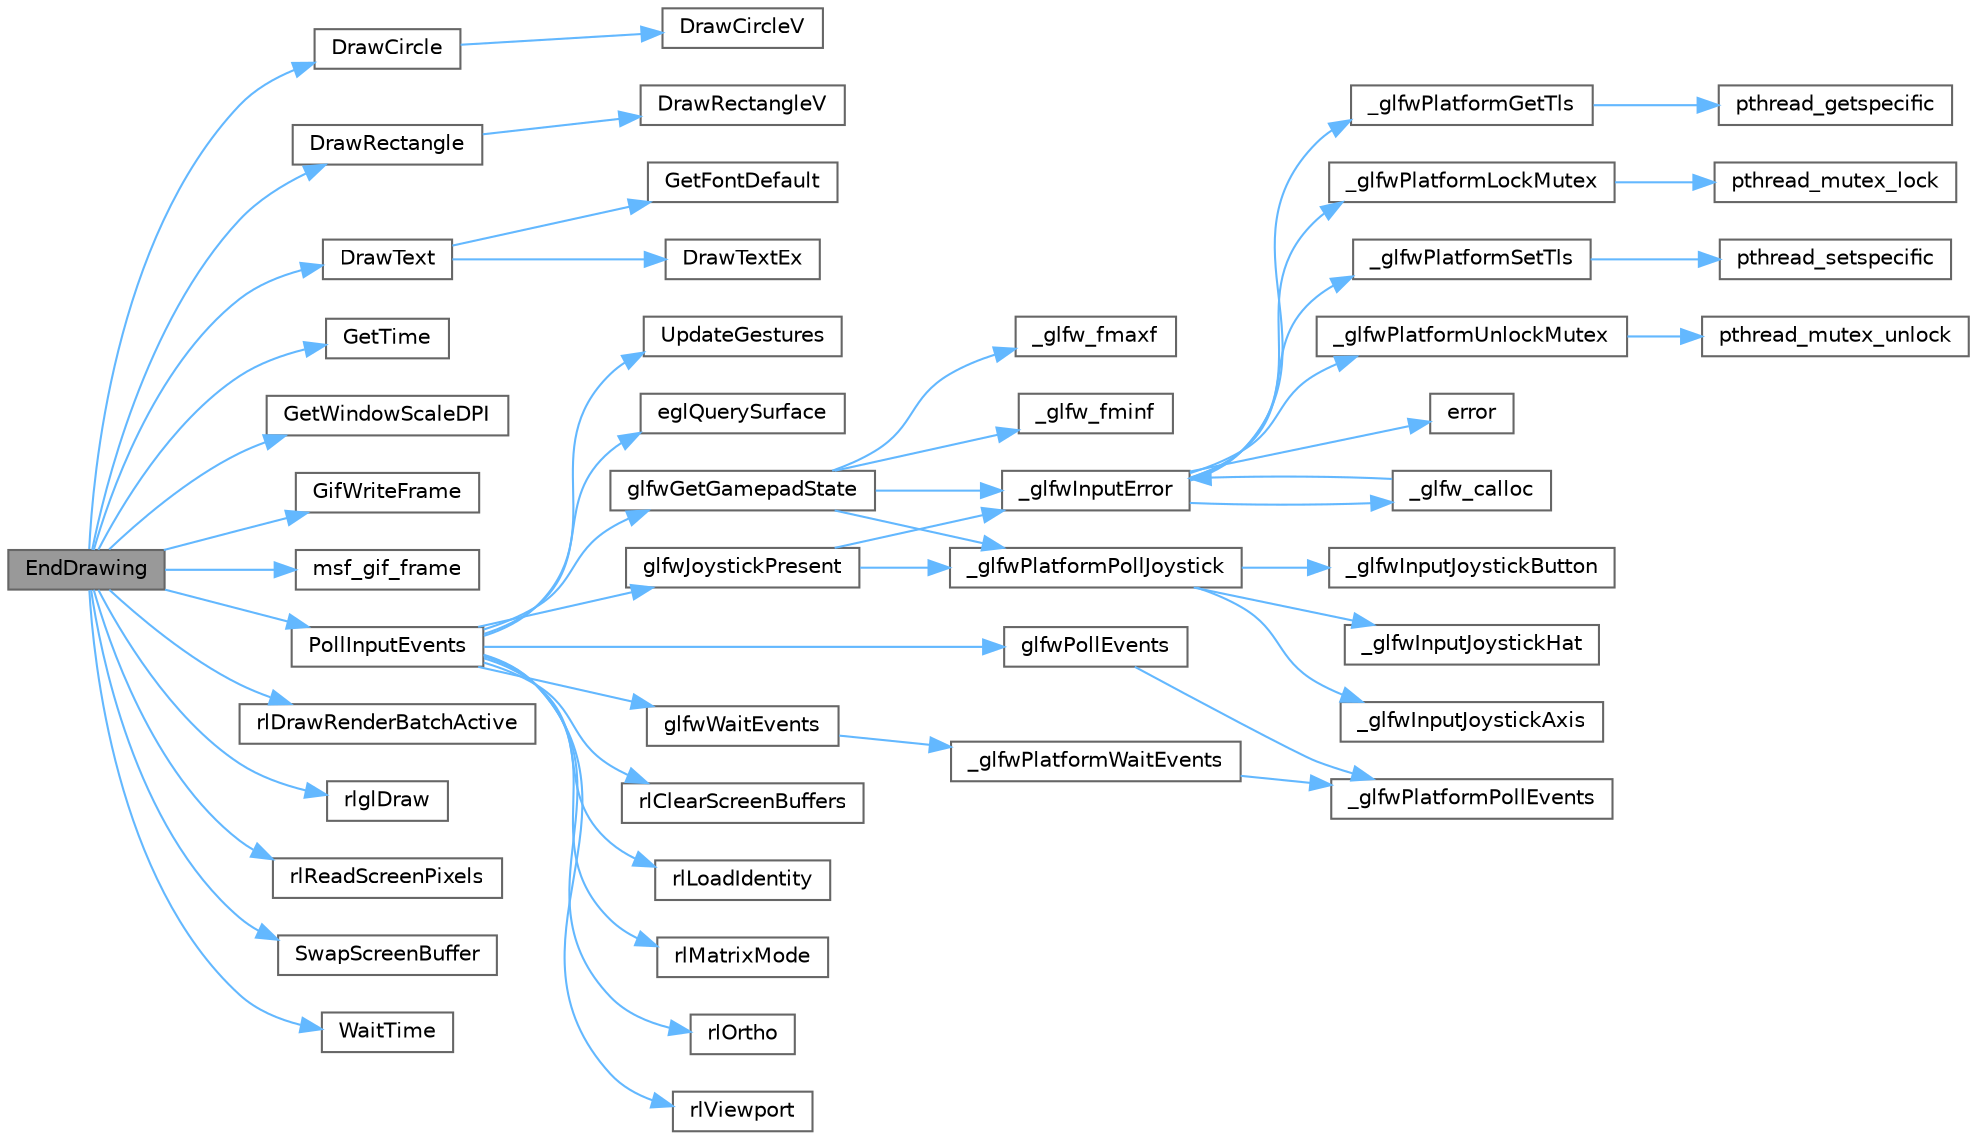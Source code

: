 digraph "EndDrawing"
{
 // LATEX_PDF_SIZE
  bgcolor="transparent";
  edge [fontname=Helvetica,fontsize=10,labelfontname=Helvetica,labelfontsize=10];
  node [fontname=Helvetica,fontsize=10,shape=box,height=0.2,width=0.4];
  rankdir="LR";
  Node1 [id="Node000001",label="EndDrawing",height=0.2,width=0.4,color="gray40", fillcolor="grey60", style="filled", fontcolor="black",tooltip=" "];
  Node1 -> Node2 [id="edge103_Node000001_Node000002",color="steelblue1",style="solid",tooltip=" "];
  Node2 [id="Node000002",label="DrawCircle",height=0.2,width=0.4,color="grey40", fillcolor="white", style="filled",URL="$_old_2_classes_2lib_2rshapes_8c.html#af4dcd1820e832649a9154db404a794b7",tooltip=" "];
  Node2 -> Node3 [id="edge104_Node000002_Node000003",color="steelblue1",style="solid",tooltip=" "];
  Node3 [id="Node000003",label="DrawCircleV",height=0.2,width=0.4,color="grey40", fillcolor="white", style="filled",URL="$_classes_2lib_2raylib_2src_2shapes_8c.html#a4dae15c3b2813f03d2e61534f9c4507d",tooltip=" "];
  Node1 -> Node4 [id="edge105_Node000001_Node000004",color="steelblue1",style="solid",tooltip=" "];
  Node4 [id="Node000004",label="DrawRectangle",height=0.2,width=0.4,color="grey40", fillcolor="white", style="filled",URL="$_old_2_classes_2lib_2rshapes_8c.html#ab15c4e24ebb9c6f01109bf3d96c26848",tooltip=" "];
  Node4 -> Node5 [id="edge106_Node000004_Node000005",color="steelblue1",style="solid",tooltip=" "];
  Node5 [id="Node000005",label="DrawRectangleV",height=0.2,width=0.4,color="grey40", fillcolor="white", style="filled",URL="$_classes_2lib_2raylib_2src_2shapes_8c.html#ae9beffeac80a9e7a75b5c41c4ac65116",tooltip=" "];
  Node1 -> Node6 [id="edge107_Node000001_Node000006",color="steelblue1",style="solid",tooltip=" "];
  Node6 [id="Node000006",label="DrawText",height=0.2,width=0.4,color="grey40", fillcolor="white", style="filled",URL="$_old_2_classes_2lib_2rtext_8c.html#ab75e0f9fe436edf4a3aa5abed4df28ca",tooltip=" "];
  Node6 -> Node7 [id="edge108_Node000006_Node000007",color="steelblue1",style="solid",tooltip=" "];
  Node7 [id="Node000007",label="DrawTextEx",height=0.2,width=0.4,color="grey40", fillcolor="white", style="filled",URL="$_classes_2lib_2raylib_2src_2text_8c.html#afa48e7e0974c35abf9b50f04e62ed9e7",tooltip=" "];
  Node6 -> Node8 [id="edge109_Node000006_Node000008",color="steelblue1",style="solid",tooltip=" "];
  Node8 [id="Node000008",label="GetFontDefault",height=0.2,width=0.4,color="grey40", fillcolor="white", style="filled",URL="$_classes_2lib_2raylib_2src_2text_8c.html#ab0c27a81dd37c596295654a82e201137",tooltip=" "];
  Node1 -> Node9 [id="edge110_Node000001_Node000009",color="steelblue1",style="solid",tooltip=" "];
  Node9 [id="Node000009",label="GetTime",height=0.2,width=0.4,color="grey40", fillcolor="white", style="filled",URL="$_classes_2lib_2raylib_2src_2core_8c.html#a8897d458855e87c5b948dc2cbc7eb5e3",tooltip=" "];
  Node1 -> Node10 [id="edge111_Node000001_Node000010",color="steelblue1",style="solid",tooltip=" "];
  Node10 [id="Node000010",label="GetWindowScaleDPI",height=0.2,width=0.4,color="grey40", fillcolor="white", style="filled",URL="$_classes_2lib_2rcore_8c.html#a867f18e8b2f1a39ad7ec3dc5ff189271",tooltip=" "];
  Node1 -> Node11 [id="edge112_Node000001_Node000011",color="steelblue1",style="solid",tooltip=" "];
  Node11 [id="Node000011",label="GifWriteFrame",height=0.2,width=0.4,color="grey40", fillcolor="white", style="filled",URL="$_classes_2lib_2raylib_2src_2external_2rgif_8h.html#a1adc40041fb88ebc70770e74981d5e83",tooltip=" "];
  Node1 -> Node12 [id="edge113_Node000001_Node000012",color="steelblue1",style="solid",tooltip=" "];
  Node12 [id="Node000012",label="msf_gif_frame",height=0.2,width=0.4,color="grey40", fillcolor="white", style="filled",URL="$_classes_2lib_2external_2msf__gif_8h.html#a2ae6cae42e2b5064f29759df597795c9",tooltip=" "];
  Node1 -> Node13 [id="edge114_Node000001_Node000013",color="steelblue1",style="solid",tooltip=" "];
  Node13 [id="Node000013",label="PollInputEvents",height=0.2,width=0.4,color="grey40", fillcolor="white", style="filled",URL="$_old_2_classes_2lib_2rcore_8c.html#a923bcfbbabc5d19b91ba9561ea76452f",tooltip=" "];
  Node13 -> Node14 [id="edge115_Node000013_Node000014",color="steelblue1",style="solid",tooltip=" "];
  Node14 [id="Node000014",label="eglQuerySurface",height=0.2,width=0.4,color="grey40", fillcolor="white", style="filled",URL="$_classes_2lib_2raylib_2src_2external_2_a_n_g_l_e_2_e_g_l_2egl_8h.html#a617df96bca6db366b9d8d6c55ac2b85d",tooltip=" "];
  Node13 -> Node15 [id="edge116_Node000013_Node000015",color="steelblue1",style="solid",tooltip=" "];
  Node15 [id="Node000015",label="glfwGetGamepadState",height=0.2,width=0.4,color="grey40", fillcolor="white", style="filled",URL="$group__input.html#ga6e138d3b0761546f5a12546f367501d6",tooltip="Retrieves the state of the specified joystick remapped as a gamepad."];
  Node15 -> Node16 [id="edge117_Node000015_Node000016",color="steelblue1",style="solid",tooltip=" "];
  Node16 [id="Node000016",label="_glfw_fmaxf",height=0.2,width=0.4,color="grey40", fillcolor="white", style="filled",URL="$_classes_2lib_2external_2glfw_2src_2init_8c.html#a159e9723ec02405ea951cea91b1cff30",tooltip=" "];
  Node15 -> Node17 [id="edge118_Node000015_Node000017",color="steelblue1",style="solid",tooltip=" "];
  Node17 [id="Node000017",label="_glfw_fminf",height=0.2,width=0.4,color="grey40", fillcolor="white", style="filled",URL="$_classes_2lib_2external_2glfw_2src_2init_8c.html#af27e3c452fbb2a7133339f77b72fcf37",tooltip=" "];
  Node15 -> Node18 [id="edge119_Node000015_Node000018",color="steelblue1",style="solid",tooltip=" "];
  Node18 [id="Node000018",label="_glfwInputError",height=0.2,width=0.4,color="grey40", fillcolor="white", style="filled",URL="$_classes_2lib_2external_2glfw_2src_2init_8c.html#a3287b282ec57a4a89127ae51f49f10f5",tooltip=" "];
  Node18 -> Node19 [id="edge120_Node000018_Node000019",color="steelblue1",style="solid",tooltip=" "];
  Node19 [id="Node000019",label="_glfw_calloc",height=0.2,width=0.4,color="grey40", fillcolor="white", style="filled",URL="$_classes_2lib_2external_2glfw_2src_2init_8c.html#a88a6e01ef5c1245a6d2a5e62b02e5678",tooltip=" "];
  Node19 -> Node18 [id="edge121_Node000019_Node000018",color="steelblue1",style="solid",tooltip=" "];
  Node18 -> Node20 [id="edge122_Node000018_Node000020",color="steelblue1",style="solid",tooltip=" "];
  Node20 [id="Node000020",label="_glfwPlatformGetTls",height=0.2,width=0.4,color="grey40", fillcolor="white", style="filled",URL="$_old_2_classes_2lib_2raylib_2src_2external_2glfw_2src_2win32__thread_8c.html#a7d2f6e8ecd2e06f2e86d9446d642bd00",tooltip=" "];
  Node20 -> Node21 [id="edge123_Node000020_Node000021",color="steelblue1",style="solid",tooltip=" "];
  Node21 [id="Node000021",label="pthread_getspecific",height=0.2,width=0.4,color="grey40", fillcolor="white", style="filled",URL="$_classes_2lib_2pthread_8h.html#a118837985ccd3a829c518928ec32c1ac",tooltip=" "];
  Node18 -> Node22 [id="edge124_Node000018_Node000022",color="steelblue1",style="solid",tooltip=" "];
  Node22 [id="Node000022",label="_glfwPlatformLockMutex",height=0.2,width=0.4,color="grey40", fillcolor="white", style="filled",URL="$_old_2_classes_2lib_2raylib_2src_2external_2glfw_2src_2win32__thread_8c.html#a2677e4d211fbe9b2dc96d16e91c98930",tooltip=" "];
  Node22 -> Node23 [id="edge125_Node000022_Node000023",color="steelblue1",style="solid",tooltip=" "];
  Node23 [id="Node000023",label="pthread_mutex_lock",height=0.2,width=0.4,color="grey40", fillcolor="white", style="filled",URL="$_classes_2lib_2pthread_8h.html#a4ca880f3d1afbb33cea07c60934cc49a",tooltip=" "];
  Node18 -> Node24 [id="edge126_Node000018_Node000024",color="steelblue1",style="solid",tooltip=" "];
  Node24 [id="Node000024",label="_glfwPlatformSetTls",height=0.2,width=0.4,color="grey40", fillcolor="white", style="filled",URL="$_old_2_classes_2lib_2raylib_2src_2external_2glfw_2src_2win32__thread_8c.html#a302f48b6d4dba6b3579449d8a43cfae7",tooltip=" "];
  Node24 -> Node25 [id="edge127_Node000024_Node000025",color="steelblue1",style="solid",tooltip=" "];
  Node25 [id="Node000025",label="pthread_setspecific",height=0.2,width=0.4,color="grey40", fillcolor="white", style="filled",URL="$_classes_2lib_2pthread_8h.html#a828266e605ec695f7a5b3096b486e70e",tooltip=" "];
  Node18 -> Node26 [id="edge128_Node000018_Node000026",color="steelblue1",style="solid",tooltip=" "];
  Node26 [id="Node000026",label="_glfwPlatformUnlockMutex",height=0.2,width=0.4,color="grey40", fillcolor="white", style="filled",URL="$_old_2_classes_2lib_2raylib_2src_2external_2glfw_2src_2win32__thread_8c.html#a8b7744446237b1c292ba8a0b9d5e7f90",tooltip=" "];
  Node26 -> Node27 [id="edge129_Node000026_Node000027",color="steelblue1",style="solid",tooltip=" "];
  Node27 [id="Node000027",label="pthread_mutex_unlock",height=0.2,width=0.4,color="grey40", fillcolor="white", style="filled",URL="$_classes_2lib_2pthread_8h.html#a7e057138b5fb17da713695ebb25732e1",tooltip=" "];
  Node18 -> Node28 [id="edge130_Node000018_Node000028",color="steelblue1",style="solid",tooltip=" "];
  Node28 [id="Node000028",label="error",height=0.2,width=0.4,color="grey40", fillcolor="white", style="filled",URL="$_classes_2lib_2glm_2test_2core_2core__func__integer__bit__count_8cpp.html#ab34dedbf30a51859090cbab92fa60edb",tooltip=" "];
  Node15 -> Node29 [id="edge131_Node000015_Node000029",color="steelblue1",style="solid",tooltip=" "];
  Node29 [id="Node000029",label="_glfwPlatformPollJoystick",height=0.2,width=0.4,color="grey40", fillcolor="white", style="filled",URL="$_classes_2lib_2raylib_2src_2external_2glfw_2src_2cocoa__joystick_8m.html#a07c7e99222e703fbd67b2c6045d6440f",tooltip=" "];
  Node29 -> Node30 [id="edge132_Node000029_Node000030",color="steelblue1",style="solid",tooltip=" "];
  Node30 [id="Node000030",label="_glfwInputJoystickAxis",height=0.2,width=0.4,color="grey40", fillcolor="white", style="filled",URL="$_classes_2lib_2external_2glfw_2src_2input_8c.html#ab91e3f3a89daff3809c3817a57a4f523",tooltip=" "];
  Node29 -> Node31 [id="edge133_Node000029_Node000031",color="steelblue1",style="solid",tooltip=" "];
  Node31 [id="Node000031",label="_glfwInputJoystickButton",height=0.2,width=0.4,color="grey40", fillcolor="white", style="filled",URL="$_classes_2lib_2external_2glfw_2src_2input_8c.html#af1048006805591e17cc431c016f539f5",tooltip=" "];
  Node29 -> Node32 [id="edge134_Node000029_Node000032",color="steelblue1",style="solid",tooltip=" "];
  Node32 [id="Node000032",label="_glfwInputJoystickHat",height=0.2,width=0.4,color="grey40", fillcolor="white", style="filled",URL="$_classes_2lib_2external_2glfw_2src_2input_8c.html#aca3d4e257b8212cf2a713f9a1069ff08",tooltip=" "];
  Node13 -> Node33 [id="edge135_Node000013_Node000033",color="steelblue1",style="solid",tooltip=" "];
  Node33 [id="Node000033",label="glfwJoystickPresent",height=0.2,width=0.4,color="grey40", fillcolor="white", style="filled",URL="$group__input.html#gacb1b7dfd79df673d48814c06fc436eff",tooltip="Returns whether the specified joystick is present."];
  Node33 -> Node18 [id="edge136_Node000033_Node000018",color="steelblue1",style="solid",tooltip=" "];
  Node33 -> Node29 [id="edge137_Node000033_Node000029",color="steelblue1",style="solid",tooltip=" "];
  Node13 -> Node34 [id="edge138_Node000013_Node000034",color="steelblue1",style="solid",tooltip=" "];
  Node34 [id="Node000034",label="glfwPollEvents",height=0.2,width=0.4,color="grey40", fillcolor="white", style="filled",URL="$group__window.html#ga872d16e4c77f58c0436f356255920cfc",tooltip="Processes all pending events."];
  Node34 -> Node35 [id="edge139_Node000034_Node000035",color="steelblue1",style="solid",tooltip=" "];
  Node35 [id="Node000035",label="_glfwPlatformPollEvents",height=0.2,width=0.4,color="grey40", fillcolor="white", style="filled",URL="$_classes_2lib_2raylib_2src_2external_2glfw_2src_2cocoa__window_8m.html#a3b129633a113e1d2bc159af038629dda",tooltip=" "];
  Node13 -> Node36 [id="edge140_Node000013_Node000036",color="steelblue1",style="solid",tooltip=" "];
  Node36 [id="Node000036",label="glfwWaitEvents",height=0.2,width=0.4,color="grey40", fillcolor="white", style="filled",URL="$group__window.html#ga6e042d05823c11e11c7339b81a237738",tooltip="Waits until events are queued and processes them."];
  Node36 -> Node37 [id="edge141_Node000036_Node000037",color="steelblue1",style="solid",tooltip=" "];
  Node37 [id="Node000037",label="_glfwPlatformWaitEvents",height=0.2,width=0.4,color="grey40", fillcolor="white", style="filled",URL="$_classes_2lib_2raylib_2src_2external_2glfw_2src_2cocoa__window_8m.html#a2d4fd289ab03927d5856d8eb69977b9a",tooltip=" "];
  Node37 -> Node35 [id="edge142_Node000037_Node000035",color="steelblue1",style="solid",tooltip=" "];
  Node13 -> Node38 [id="edge143_Node000013_Node000038",color="steelblue1",style="solid",tooltip=" "];
  Node38 [id="Node000038",label="rlClearScreenBuffers",height=0.2,width=0.4,color="grey40", fillcolor="white", style="filled",URL="$_classes_2lib_2raylib_2src_2rlgl_8h.html#a151b1e2f282f5f1411952e4b91d1a34e",tooltip=" "];
  Node13 -> Node39 [id="edge144_Node000013_Node000039",color="steelblue1",style="solid",tooltip=" "];
  Node39 [id="Node000039",label="rlLoadIdentity",height=0.2,width=0.4,color="grey40", fillcolor="white", style="filled",URL="$_classes_2lib_2raylib_2src_2rlgl_8h.html#a280a493bc43af375d22af8f127db3a7e",tooltip=" "];
  Node13 -> Node40 [id="edge145_Node000013_Node000040",color="steelblue1",style="solid",tooltip=" "];
  Node40 [id="Node000040",label="rlMatrixMode",height=0.2,width=0.4,color="grey40", fillcolor="white", style="filled",URL="$_classes_2lib_2raylib_2src_2rlgl_8h.html#af0b65875cce7839b869464b01af30ee5",tooltip=" "];
  Node13 -> Node41 [id="edge146_Node000013_Node000041",color="steelblue1",style="solid",tooltip=" "];
  Node41 [id="Node000041",label="rlOrtho",height=0.2,width=0.4,color="grey40", fillcolor="white", style="filled",URL="$_classes_2lib_2raylib_2src_2rlgl_8h.html#a511be6da60b5c021abab8c4ee162af2a",tooltip=" "];
  Node13 -> Node42 [id="edge147_Node000013_Node000042",color="steelblue1",style="solid",tooltip=" "];
  Node42 [id="Node000042",label="rlViewport",height=0.2,width=0.4,color="grey40", fillcolor="white", style="filled",URL="$_classes_2lib_2raylib_2src_2rlgl_8h.html#a6bc7f957862cf51f1e414002bb2f2daa",tooltip=" "];
  Node13 -> Node43 [id="edge148_Node000013_Node000043",color="steelblue1",style="solid",tooltip=" "];
  Node43 [id="Node000043",label="UpdateGestures",height=0.2,width=0.4,color="grey40", fillcolor="white", style="filled",URL="$_classes_2lib_2raylib_2src_2gestures_8h.html#a628850a03d5f85e55c0f067788badc24",tooltip=" "];
  Node1 -> Node44 [id="edge149_Node000001_Node000044",color="steelblue1",style="solid",tooltip=" "];
  Node44 [id="Node000044",label="rlDrawRenderBatchActive",height=0.2,width=0.4,color="grey40", fillcolor="white", style="filled",URL="$_classes_2lib_2rlgl_8h.html#aad74e9f8602d1da4538b2ee54ecd59d7",tooltip=" "];
  Node1 -> Node45 [id="edge150_Node000001_Node000045",color="steelblue1",style="solid",tooltip=" "];
  Node45 [id="Node000045",label="rlglDraw",height=0.2,width=0.4,color="grey40", fillcolor="white", style="filled",URL="$_classes_2lib_2raylib_2src_2rlgl_8h.html#a09c1d3b2838d4bc10deeb406acdeb2fe",tooltip=" "];
  Node1 -> Node46 [id="edge151_Node000001_Node000046",color="steelblue1",style="solid",tooltip=" "];
  Node46 [id="Node000046",label="rlReadScreenPixels",height=0.2,width=0.4,color="grey40", fillcolor="white", style="filled",URL="$_classes_2lib_2raylib_2src_2rlgl_8h.html#a5af80a93013cbef8bcc34433ac7af606",tooltip=" "];
  Node1 -> Node47 [id="edge152_Node000001_Node000047",color="steelblue1",style="solid",tooltip=" "];
  Node47 [id="Node000047",label="SwapScreenBuffer",height=0.2,width=0.4,color="grey40", fillcolor="white", style="filled",URL="$_classes_2lib_2rcore_8c.html#a50bf6aa53eafcbbdfe69bdc1da83a40f",tooltip=" "];
  Node1 -> Node48 [id="edge153_Node000001_Node000048",color="steelblue1",style="solid",tooltip=" "];
  Node48 [id="Node000048",label="WaitTime",height=0.2,width=0.4,color="grey40", fillcolor="white", style="filled",URL="$_classes_2lib_2rcore_8c.html#a2df0e80d149b2aabe1b226b099797b4b",tooltip=" "];
}
